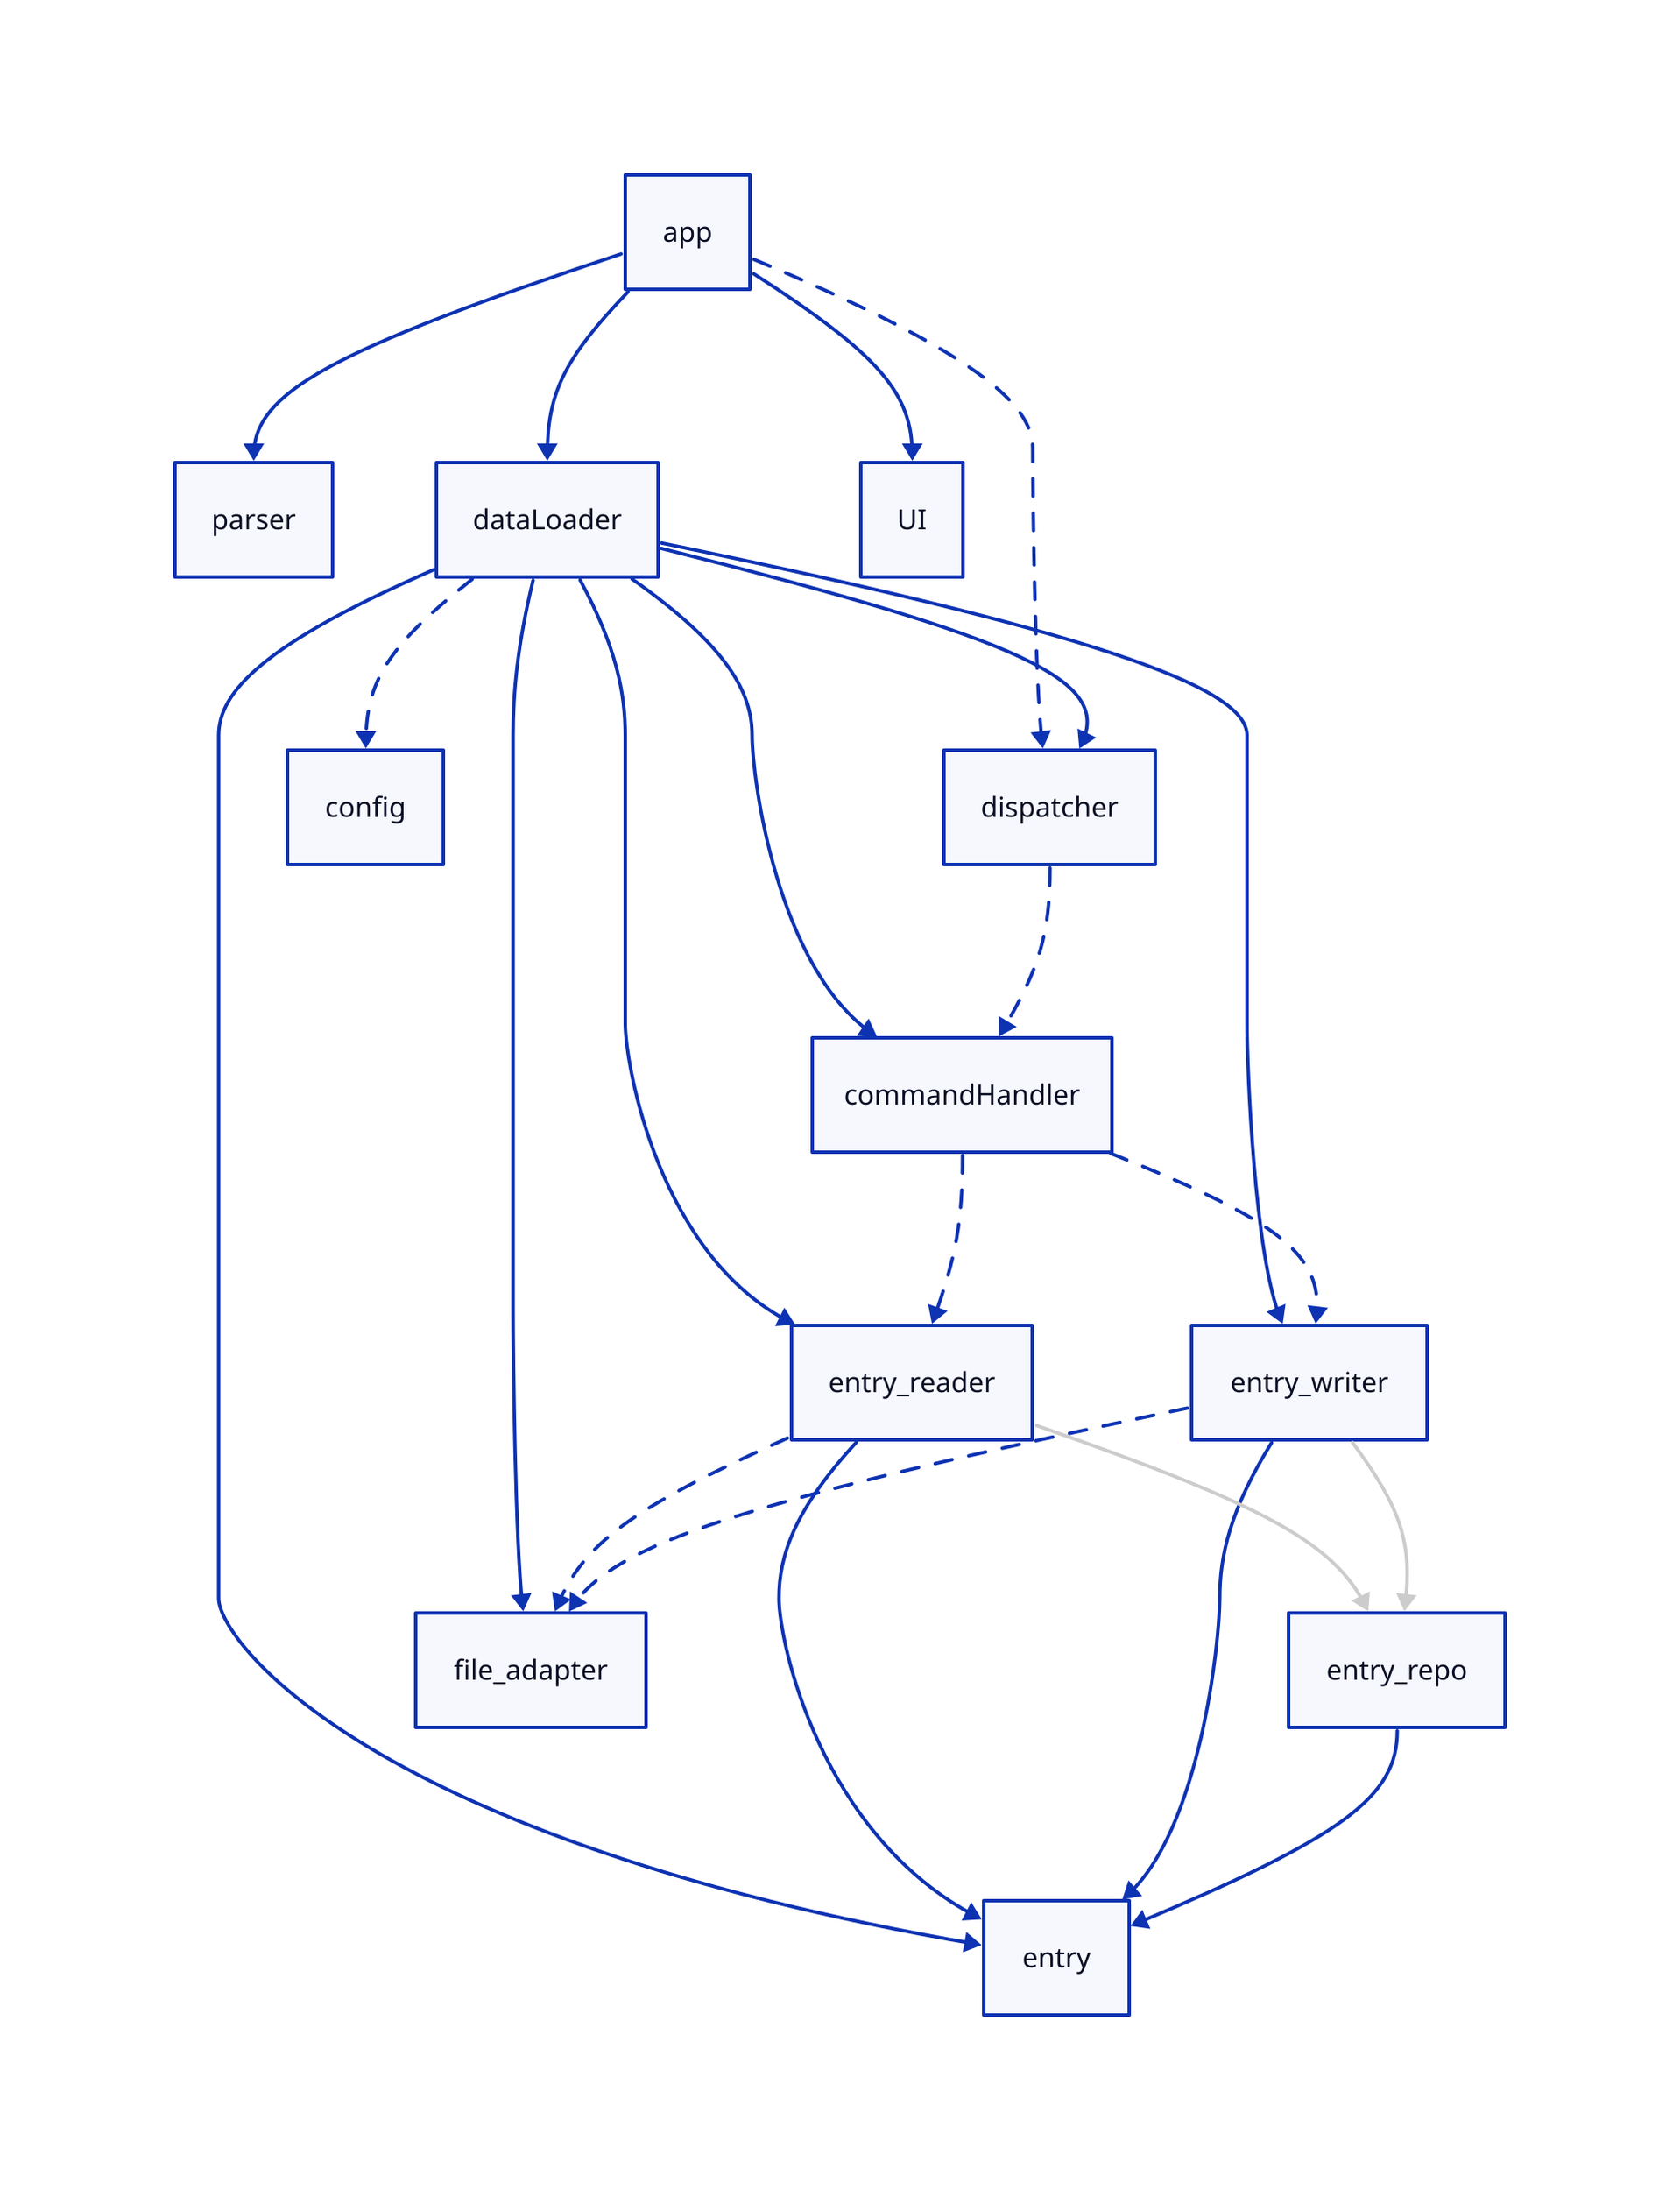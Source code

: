 # d2 --sketch depends.d2 --watch depends.svg && open -a Arc depends.svg
app
parser
dispatcher
commandHandler
entry_repo
entry
file_adapter

app -> parser
app -> dispatcher {style.stroke-dash: 5}
app -> dataLoader
app -> UI


dataLoader -> commandHandler
dataLoader -> config {style.stroke-dash: 5}
dataLoader -> dispatcher
# :dataLoader -> entry_repo
dataLoader -> entry
dataLoader -> file_adapter

dataLoader -> entry_reader
dataLoader -> entry_writer
# entry_reader -> entry_repo {style.stroke-dash: 5}
# entry_writer -> entry_repo {style.stroke-dash: 5}
entry_reader -> file_adapter {style.stroke-dash: 5}
entry_writer -> file_adapter {style.stroke-dash: 5}
entry_reader -> entry 
entry_writer -> entry 
entry_reader -> entry_repo {style.stroke: "#ccc"}
entry_writer -> entry_repo {style.stroke: "#ccc"}
entry_repo -> entry 

dispatcher -> commandHandler {style.stroke-dash: 5}
commandHandler -> entry_reader {style.stroke-dash: 5}
commandHandler -> entry_writer {style.stroke-dash: 5}
#entry_repo -> entry    {style.stroke-dash: 5}
#entry_repo -> file_adapter {style.stroke-dash: 5}

